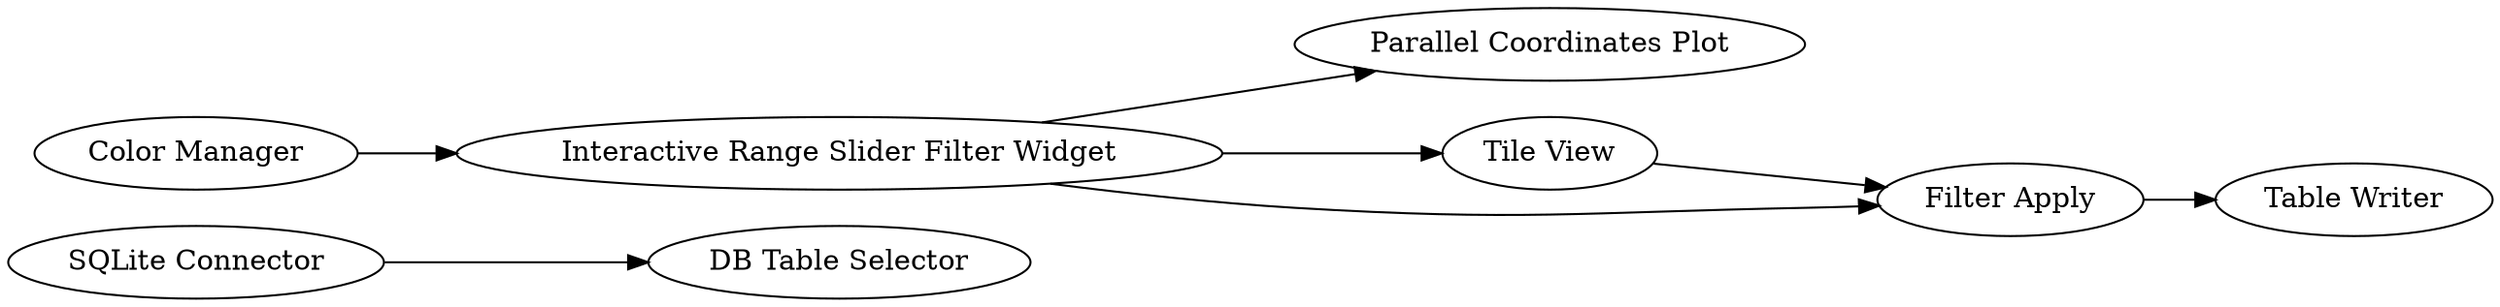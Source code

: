 digraph {
	"-6342928147048780327_216" [label="DB Table Selector"]
	"-6342928147048780327_447" [label="Table Writer"]
	"-6342928147048780327_297" [label="Color Manager"]
	"-6342928147048780327_214" [label="SQLite Connector"]
	"-6342928147048780327_294" [label="Parallel Coordinates Plot"]
	"-6342928147048780327_295" [label="Tile View"]
	"-6342928147048780327_305" [label="Interactive Range Slider Filter Widget"]
	"-6342928147048780327_445" [label="Filter Apply"]
	"-6342928147048780327_445" -> "-6342928147048780327_447"
	"-6342928147048780327_305" -> "-6342928147048780327_294"
	"-6342928147048780327_297" -> "-6342928147048780327_305"
	"-6342928147048780327_305" -> "-6342928147048780327_295"
	"-6342928147048780327_305" -> "-6342928147048780327_445"
	"-6342928147048780327_214" -> "-6342928147048780327_216"
	"-6342928147048780327_295" -> "-6342928147048780327_445"
	rankdir=LR
}
